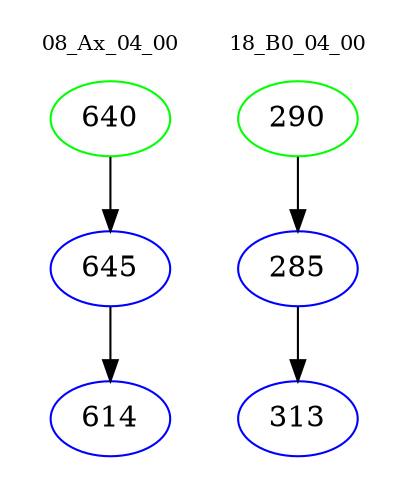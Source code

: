 digraph{
subgraph cluster_0 {
color = white
label = "08_Ax_04_00";
fontsize=10;
T0_640 [label="640", color="green"]
T0_640 -> T0_645 [color="black"]
T0_645 [label="645", color="blue"]
T0_645 -> T0_614 [color="black"]
T0_614 [label="614", color="blue"]
}
subgraph cluster_1 {
color = white
label = "18_B0_04_00";
fontsize=10;
T1_290 [label="290", color="green"]
T1_290 -> T1_285 [color="black"]
T1_285 [label="285", color="blue"]
T1_285 -> T1_313 [color="black"]
T1_313 [label="313", color="blue"]
}
}
